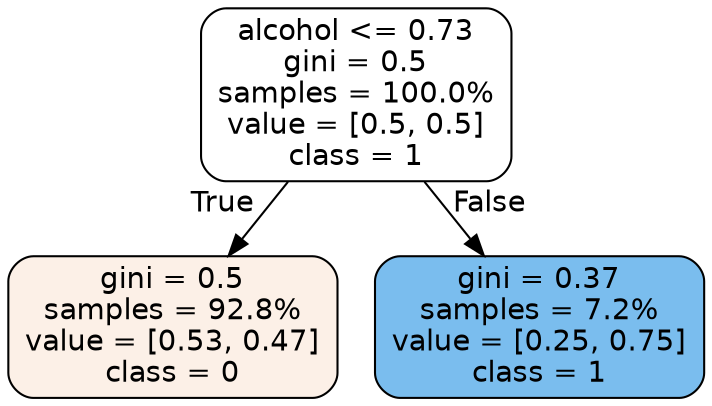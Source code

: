 digraph Tree {
node [shape=box, style="filled, rounded", color="black", fontname=helvetica] ;
edge [fontname=helvetica] ;
0 [label="alcohol <= 0.73\ngini = 0.5\nsamples = 100.0%\nvalue = [0.5, 0.5]\nclass = 1", fillcolor="#ffffff"] ;
1 [label="gini = 0.5\nsamples = 92.8%\nvalue = [0.53, 0.47]\nclass = 0", fillcolor="#fcf0e7"] ;
0 -> 1 [labeldistance=2.5, labelangle=45, headlabel="True"] ;
2 [label="gini = 0.37\nsamples = 7.2%\nvalue = [0.25, 0.75]\nclass = 1", fillcolor="#7abdee"] ;
0 -> 2 [labeldistance=2.5, labelangle=-45, headlabel="False"] ;
}